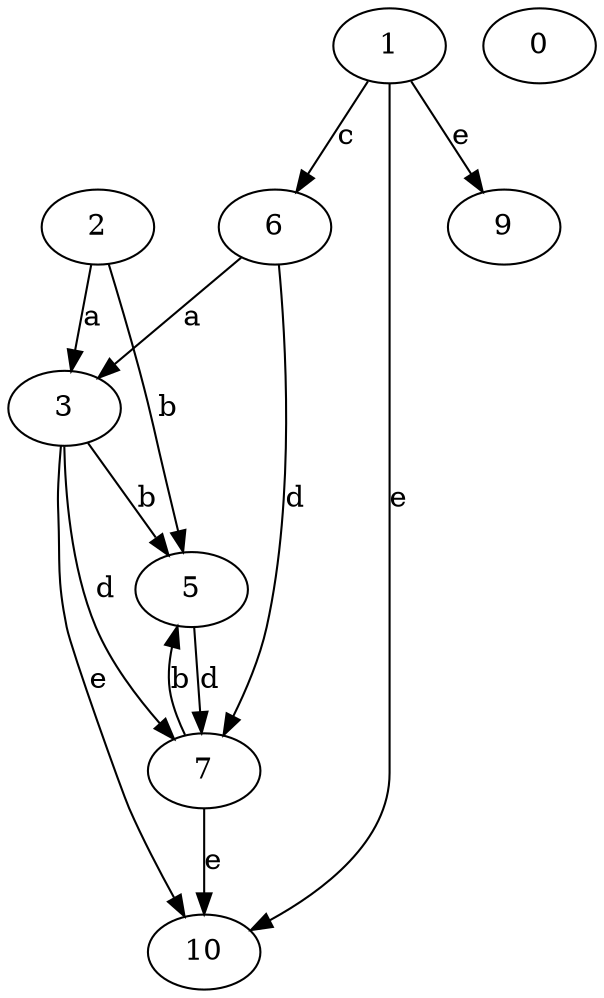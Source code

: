 strict digraph  {
2;
3;
0;
5;
1;
6;
7;
9;
10;
2 -> 3  [label=a];
2 -> 5  [label=b];
3 -> 5  [label=b];
3 -> 7  [label=d];
3 -> 10  [label=e];
5 -> 7  [label=d];
1 -> 6  [label=c];
1 -> 9  [label=e];
1 -> 10  [label=e];
6 -> 3  [label=a];
6 -> 7  [label=d];
7 -> 5  [label=b];
7 -> 10  [label=e];
}
